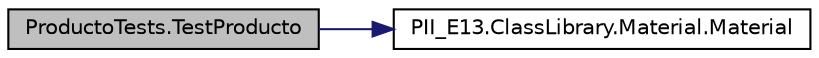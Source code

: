 digraph "ProductoTests.TestProducto"
{
 // INTERACTIVE_SVG=YES
 // LATEX_PDF_SIZE
  edge [fontname="Helvetica",fontsize="10",labelfontname="Helvetica",labelfontsize="10"];
  node [fontname="Helvetica",fontsize="10",shape=record];
  rankdir="LR";
  Node1 [label="ProductoTests.TestProducto",height=0.2,width=0.4,color="black", fillcolor="grey75", style="filled", fontcolor="black",tooltip="Testeo las características de producto."];
  Node1 -> Node2 [color="midnightblue",fontsize="10",style="solid",fontname="Helvetica"];
  Node2 [label="PII_E13.ClassLibrary.Material.Material",height=0.2,width=0.4,color="black", fillcolor="white", style="filled",URL="$classPII_E13.ClassLibrary_1_1Material.html#abdbf0bb66aeed8f1b93ca3fa4a0ce5bc",tooltip="La clase material se encarga de conocer lo relativo al material que consituye el producto."];
}
